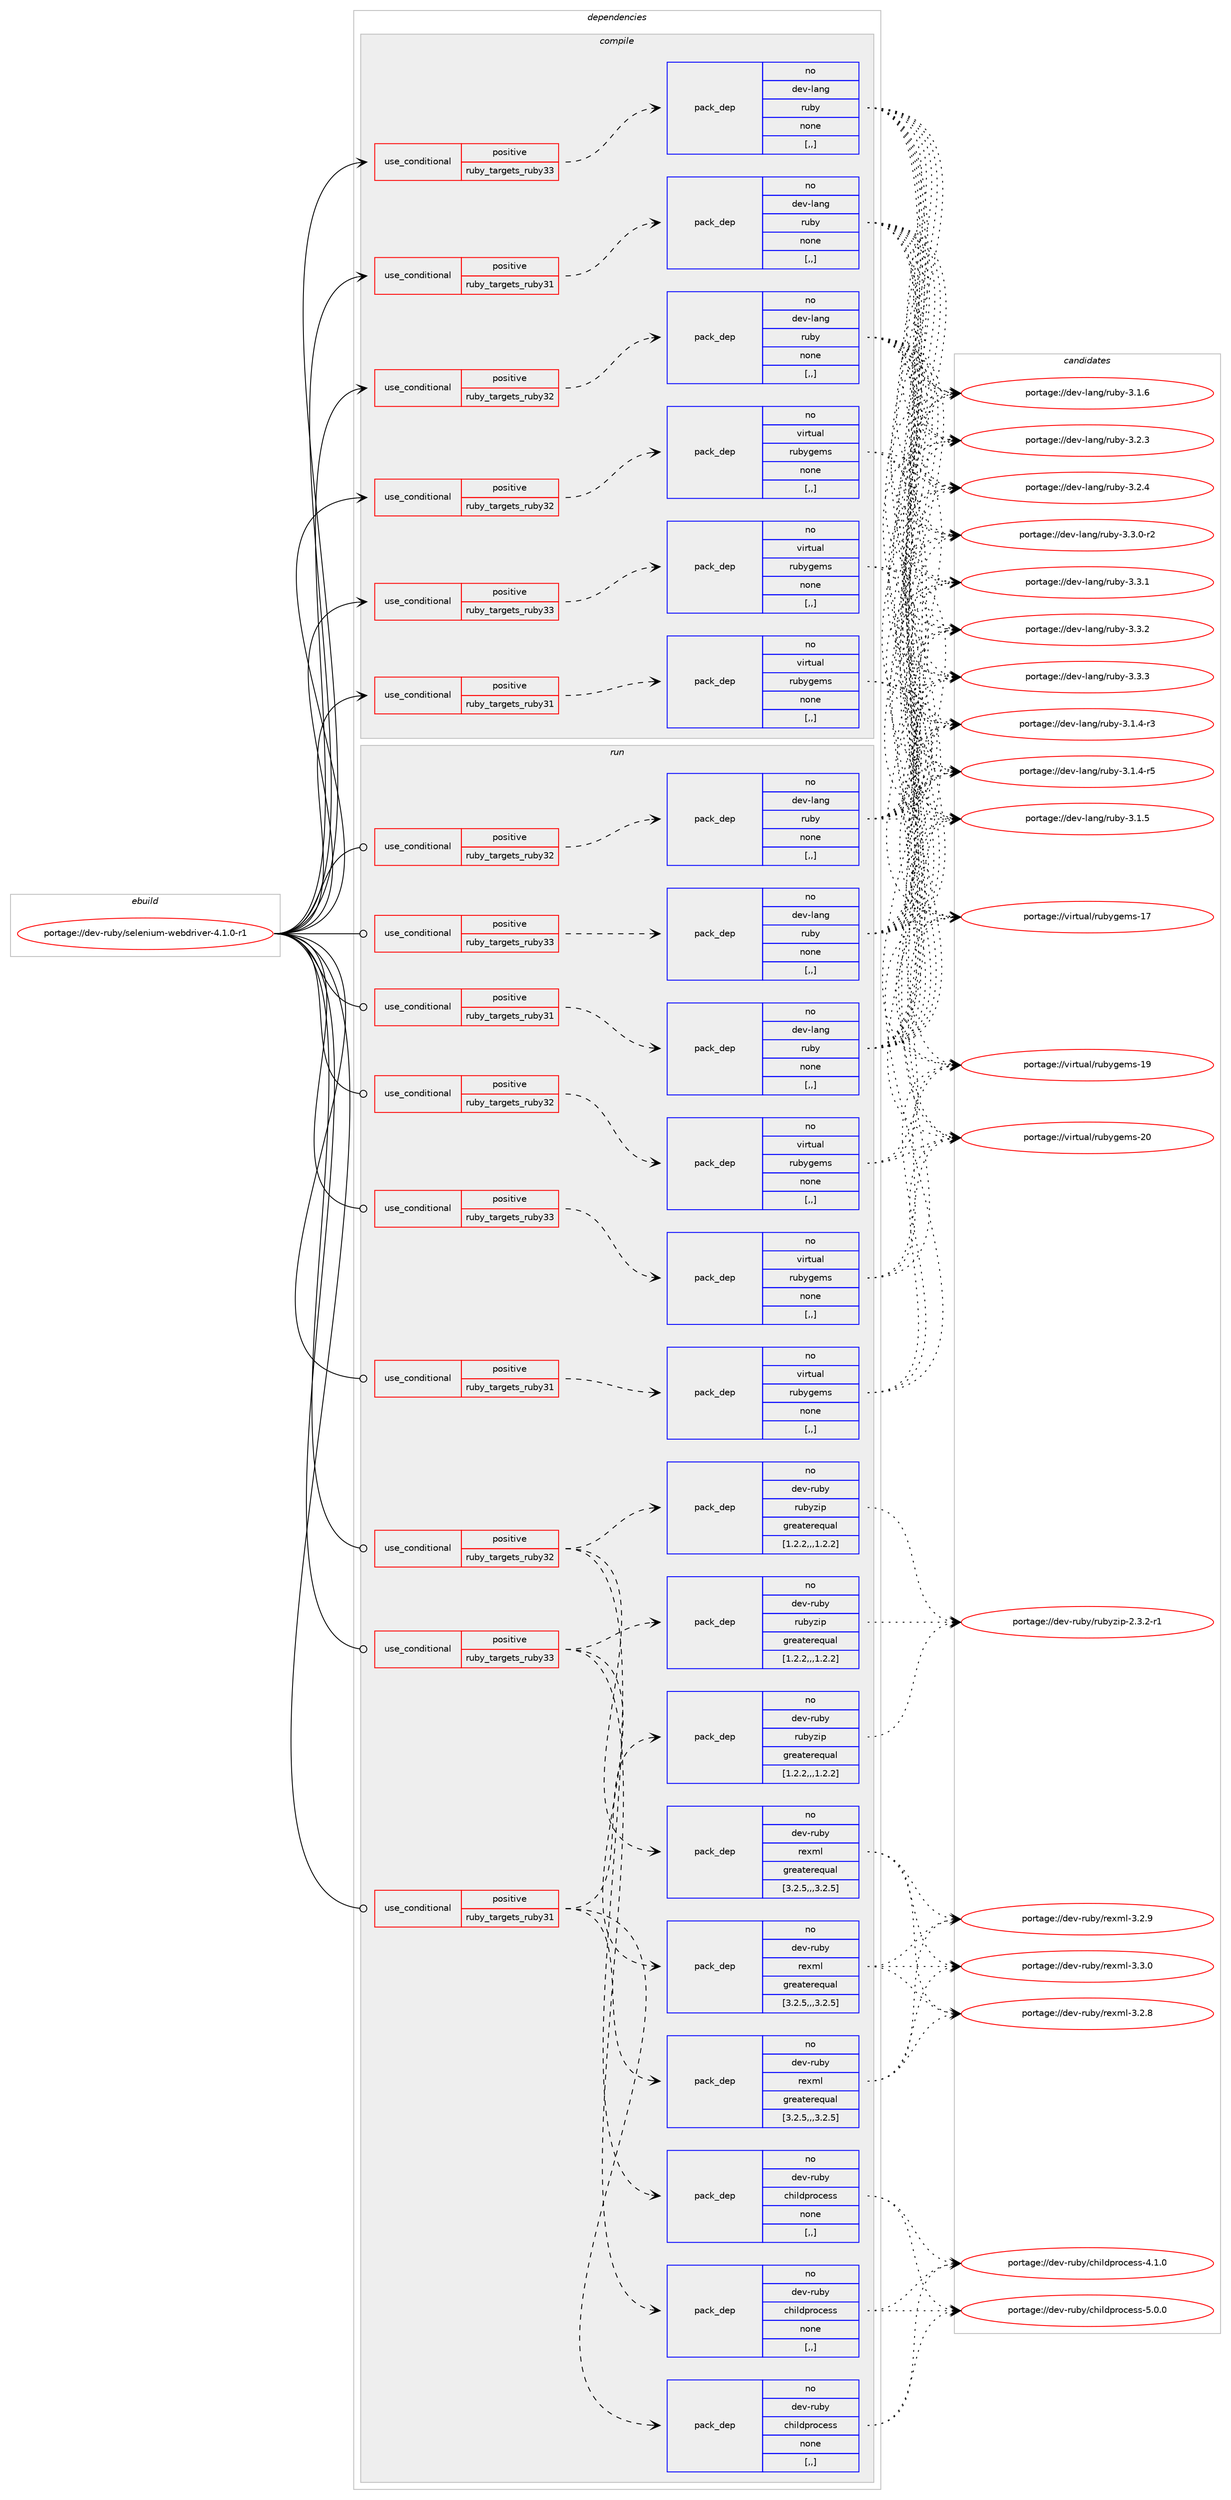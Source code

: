 digraph prolog {

# *************
# Graph options
# *************

newrank=true;
concentrate=true;
compound=true;
graph [rankdir=LR,fontname=Helvetica,fontsize=10,ranksep=1.5];#, ranksep=2.5, nodesep=0.2];
edge  [arrowhead=vee];
node  [fontname=Helvetica,fontsize=10];

# **********
# The ebuild
# **********

subgraph cluster_leftcol {
color=gray;
rank=same;
label=<<i>ebuild</i>>;
id [label="portage://dev-ruby/selenium-webdriver-4.1.0-r1", color=red, width=4, href="../dev-ruby/selenium-webdriver-4.1.0-r1.svg"];
}

# ****************
# The dependencies
# ****************

subgraph cluster_midcol {
color=gray;
label=<<i>dependencies</i>>;
subgraph cluster_compile {
fillcolor="#eeeeee";
style=filled;
label=<<i>compile</i>>;
subgraph cond54864 {
dependency198311 [label=<<TABLE BORDER="0" CELLBORDER="1" CELLSPACING="0" CELLPADDING="4"><TR><TD ROWSPAN="3" CELLPADDING="10">use_conditional</TD></TR><TR><TD>positive</TD></TR><TR><TD>ruby_targets_ruby31</TD></TR></TABLE>>, shape=none, color=red];
subgraph pack142078 {
dependency198312 [label=<<TABLE BORDER="0" CELLBORDER="1" CELLSPACING="0" CELLPADDING="4" WIDTH="220"><TR><TD ROWSPAN="6" CELLPADDING="30">pack_dep</TD></TR><TR><TD WIDTH="110">no</TD></TR><TR><TD>dev-lang</TD></TR><TR><TD>ruby</TD></TR><TR><TD>none</TD></TR><TR><TD>[,,]</TD></TR></TABLE>>, shape=none, color=blue];
}
dependency198311:e -> dependency198312:w [weight=20,style="dashed",arrowhead="vee"];
}
id:e -> dependency198311:w [weight=20,style="solid",arrowhead="vee"];
subgraph cond54865 {
dependency198313 [label=<<TABLE BORDER="0" CELLBORDER="1" CELLSPACING="0" CELLPADDING="4"><TR><TD ROWSPAN="3" CELLPADDING="10">use_conditional</TD></TR><TR><TD>positive</TD></TR><TR><TD>ruby_targets_ruby31</TD></TR></TABLE>>, shape=none, color=red];
subgraph pack142079 {
dependency198314 [label=<<TABLE BORDER="0" CELLBORDER="1" CELLSPACING="0" CELLPADDING="4" WIDTH="220"><TR><TD ROWSPAN="6" CELLPADDING="30">pack_dep</TD></TR><TR><TD WIDTH="110">no</TD></TR><TR><TD>virtual</TD></TR><TR><TD>rubygems</TD></TR><TR><TD>none</TD></TR><TR><TD>[,,]</TD></TR></TABLE>>, shape=none, color=blue];
}
dependency198313:e -> dependency198314:w [weight=20,style="dashed",arrowhead="vee"];
}
id:e -> dependency198313:w [weight=20,style="solid",arrowhead="vee"];
subgraph cond54866 {
dependency198315 [label=<<TABLE BORDER="0" CELLBORDER="1" CELLSPACING="0" CELLPADDING="4"><TR><TD ROWSPAN="3" CELLPADDING="10">use_conditional</TD></TR><TR><TD>positive</TD></TR><TR><TD>ruby_targets_ruby32</TD></TR></TABLE>>, shape=none, color=red];
subgraph pack142080 {
dependency198316 [label=<<TABLE BORDER="0" CELLBORDER="1" CELLSPACING="0" CELLPADDING="4" WIDTH="220"><TR><TD ROWSPAN="6" CELLPADDING="30">pack_dep</TD></TR><TR><TD WIDTH="110">no</TD></TR><TR><TD>dev-lang</TD></TR><TR><TD>ruby</TD></TR><TR><TD>none</TD></TR><TR><TD>[,,]</TD></TR></TABLE>>, shape=none, color=blue];
}
dependency198315:e -> dependency198316:w [weight=20,style="dashed",arrowhead="vee"];
}
id:e -> dependency198315:w [weight=20,style="solid",arrowhead="vee"];
subgraph cond54867 {
dependency198317 [label=<<TABLE BORDER="0" CELLBORDER="1" CELLSPACING="0" CELLPADDING="4"><TR><TD ROWSPAN="3" CELLPADDING="10">use_conditional</TD></TR><TR><TD>positive</TD></TR><TR><TD>ruby_targets_ruby32</TD></TR></TABLE>>, shape=none, color=red];
subgraph pack142081 {
dependency198318 [label=<<TABLE BORDER="0" CELLBORDER="1" CELLSPACING="0" CELLPADDING="4" WIDTH="220"><TR><TD ROWSPAN="6" CELLPADDING="30">pack_dep</TD></TR><TR><TD WIDTH="110">no</TD></TR><TR><TD>virtual</TD></TR><TR><TD>rubygems</TD></TR><TR><TD>none</TD></TR><TR><TD>[,,]</TD></TR></TABLE>>, shape=none, color=blue];
}
dependency198317:e -> dependency198318:w [weight=20,style="dashed",arrowhead="vee"];
}
id:e -> dependency198317:w [weight=20,style="solid",arrowhead="vee"];
subgraph cond54868 {
dependency198319 [label=<<TABLE BORDER="0" CELLBORDER="1" CELLSPACING="0" CELLPADDING="4"><TR><TD ROWSPAN="3" CELLPADDING="10">use_conditional</TD></TR><TR><TD>positive</TD></TR><TR><TD>ruby_targets_ruby33</TD></TR></TABLE>>, shape=none, color=red];
subgraph pack142082 {
dependency198320 [label=<<TABLE BORDER="0" CELLBORDER="1" CELLSPACING="0" CELLPADDING="4" WIDTH="220"><TR><TD ROWSPAN="6" CELLPADDING="30">pack_dep</TD></TR><TR><TD WIDTH="110">no</TD></TR><TR><TD>dev-lang</TD></TR><TR><TD>ruby</TD></TR><TR><TD>none</TD></TR><TR><TD>[,,]</TD></TR></TABLE>>, shape=none, color=blue];
}
dependency198319:e -> dependency198320:w [weight=20,style="dashed",arrowhead="vee"];
}
id:e -> dependency198319:w [weight=20,style="solid",arrowhead="vee"];
subgraph cond54869 {
dependency198321 [label=<<TABLE BORDER="0" CELLBORDER="1" CELLSPACING="0" CELLPADDING="4"><TR><TD ROWSPAN="3" CELLPADDING="10">use_conditional</TD></TR><TR><TD>positive</TD></TR><TR><TD>ruby_targets_ruby33</TD></TR></TABLE>>, shape=none, color=red];
subgraph pack142083 {
dependency198322 [label=<<TABLE BORDER="0" CELLBORDER="1" CELLSPACING="0" CELLPADDING="4" WIDTH="220"><TR><TD ROWSPAN="6" CELLPADDING="30">pack_dep</TD></TR><TR><TD WIDTH="110">no</TD></TR><TR><TD>virtual</TD></TR><TR><TD>rubygems</TD></TR><TR><TD>none</TD></TR><TR><TD>[,,]</TD></TR></TABLE>>, shape=none, color=blue];
}
dependency198321:e -> dependency198322:w [weight=20,style="dashed",arrowhead="vee"];
}
id:e -> dependency198321:w [weight=20,style="solid",arrowhead="vee"];
}
subgraph cluster_compileandrun {
fillcolor="#eeeeee";
style=filled;
label=<<i>compile and run</i>>;
}
subgraph cluster_run {
fillcolor="#eeeeee";
style=filled;
label=<<i>run</i>>;
subgraph cond54870 {
dependency198323 [label=<<TABLE BORDER="0" CELLBORDER="1" CELLSPACING="0" CELLPADDING="4"><TR><TD ROWSPAN="3" CELLPADDING="10">use_conditional</TD></TR><TR><TD>positive</TD></TR><TR><TD>ruby_targets_ruby31</TD></TR></TABLE>>, shape=none, color=red];
subgraph pack142084 {
dependency198324 [label=<<TABLE BORDER="0" CELLBORDER="1" CELLSPACING="0" CELLPADDING="4" WIDTH="220"><TR><TD ROWSPAN="6" CELLPADDING="30">pack_dep</TD></TR><TR><TD WIDTH="110">no</TD></TR><TR><TD>dev-lang</TD></TR><TR><TD>ruby</TD></TR><TR><TD>none</TD></TR><TR><TD>[,,]</TD></TR></TABLE>>, shape=none, color=blue];
}
dependency198323:e -> dependency198324:w [weight=20,style="dashed",arrowhead="vee"];
}
id:e -> dependency198323:w [weight=20,style="solid",arrowhead="odot"];
subgraph cond54871 {
dependency198325 [label=<<TABLE BORDER="0" CELLBORDER="1" CELLSPACING="0" CELLPADDING="4"><TR><TD ROWSPAN="3" CELLPADDING="10">use_conditional</TD></TR><TR><TD>positive</TD></TR><TR><TD>ruby_targets_ruby31</TD></TR></TABLE>>, shape=none, color=red];
subgraph pack142085 {
dependency198326 [label=<<TABLE BORDER="0" CELLBORDER="1" CELLSPACING="0" CELLPADDING="4" WIDTH="220"><TR><TD ROWSPAN="6" CELLPADDING="30">pack_dep</TD></TR><TR><TD WIDTH="110">no</TD></TR><TR><TD>dev-ruby</TD></TR><TR><TD>childprocess</TD></TR><TR><TD>none</TD></TR><TR><TD>[,,]</TD></TR></TABLE>>, shape=none, color=blue];
}
dependency198325:e -> dependency198326:w [weight=20,style="dashed",arrowhead="vee"];
subgraph pack142086 {
dependency198327 [label=<<TABLE BORDER="0" CELLBORDER="1" CELLSPACING="0" CELLPADDING="4" WIDTH="220"><TR><TD ROWSPAN="6" CELLPADDING="30">pack_dep</TD></TR><TR><TD WIDTH="110">no</TD></TR><TR><TD>dev-ruby</TD></TR><TR><TD>rexml</TD></TR><TR><TD>greaterequal</TD></TR><TR><TD>[3.2.5,,,3.2.5]</TD></TR></TABLE>>, shape=none, color=blue];
}
dependency198325:e -> dependency198327:w [weight=20,style="dashed",arrowhead="vee"];
subgraph pack142087 {
dependency198328 [label=<<TABLE BORDER="0" CELLBORDER="1" CELLSPACING="0" CELLPADDING="4" WIDTH="220"><TR><TD ROWSPAN="6" CELLPADDING="30">pack_dep</TD></TR><TR><TD WIDTH="110">no</TD></TR><TR><TD>dev-ruby</TD></TR><TR><TD>rubyzip</TD></TR><TR><TD>greaterequal</TD></TR><TR><TD>[1.2.2,,,1.2.2]</TD></TR></TABLE>>, shape=none, color=blue];
}
dependency198325:e -> dependency198328:w [weight=20,style="dashed",arrowhead="vee"];
}
id:e -> dependency198325:w [weight=20,style="solid",arrowhead="odot"];
subgraph cond54872 {
dependency198329 [label=<<TABLE BORDER="0" CELLBORDER="1" CELLSPACING="0" CELLPADDING="4"><TR><TD ROWSPAN="3" CELLPADDING="10">use_conditional</TD></TR><TR><TD>positive</TD></TR><TR><TD>ruby_targets_ruby31</TD></TR></TABLE>>, shape=none, color=red];
subgraph pack142088 {
dependency198330 [label=<<TABLE BORDER="0" CELLBORDER="1" CELLSPACING="0" CELLPADDING="4" WIDTH="220"><TR><TD ROWSPAN="6" CELLPADDING="30">pack_dep</TD></TR><TR><TD WIDTH="110">no</TD></TR><TR><TD>virtual</TD></TR><TR><TD>rubygems</TD></TR><TR><TD>none</TD></TR><TR><TD>[,,]</TD></TR></TABLE>>, shape=none, color=blue];
}
dependency198329:e -> dependency198330:w [weight=20,style="dashed",arrowhead="vee"];
}
id:e -> dependency198329:w [weight=20,style="solid",arrowhead="odot"];
subgraph cond54873 {
dependency198331 [label=<<TABLE BORDER="0" CELLBORDER="1" CELLSPACING="0" CELLPADDING="4"><TR><TD ROWSPAN="3" CELLPADDING="10">use_conditional</TD></TR><TR><TD>positive</TD></TR><TR><TD>ruby_targets_ruby32</TD></TR></TABLE>>, shape=none, color=red];
subgraph pack142089 {
dependency198332 [label=<<TABLE BORDER="0" CELLBORDER="1" CELLSPACING="0" CELLPADDING="4" WIDTH="220"><TR><TD ROWSPAN="6" CELLPADDING="30">pack_dep</TD></TR><TR><TD WIDTH="110">no</TD></TR><TR><TD>dev-lang</TD></TR><TR><TD>ruby</TD></TR><TR><TD>none</TD></TR><TR><TD>[,,]</TD></TR></TABLE>>, shape=none, color=blue];
}
dependency198331:e -> dependency198332:w [weight=20,style="dashed",arrowhead="vee"];
}
id:e -> dependency198331:w [weight=20,style="solid",arrowhead="odot"];
subgraph cond54874 {
dependency198333 [label=<<TABLE BORDER="0" CELLBORDER="1" CELLSPACING="0" CELLPADDING="4"><TR><TD ROWSPAN="3" CELLPADDING="10">use_conditional</TD></TR><TR><TD>positive</TD></TR><TR><TD>ruby_targets_ruby32</TD></TR></TABLE>>, shape=none, color=red];
subgraph pack142090 {
dependency198334 [label=<<TABLE BORDER="0" CELLBORDER="1" CELLSPACING="0" CELLPADDING="4" WIDTH="220"><TR><TD ROWSPAN="6" CELLPADDING="30">pack_dep</TD></TR><TR><TD WIDTH="110">no</TD></TR><TR><TD>dev-ruby</TD></TR><TR><TD>childprocess</TD></TR><TR><TD>none</TD></TR><TR><TD>[,,]</TD></TR></TABLE>>, shape=none, color=blue];
}
dependency198333:e -> dependency198334:w [weight=20,style="dashed",arrowhead="vee"];
subgraph pack142091 {
dependency198335 [label=<<TABLE BORDER="0" CELLBORDER="1" CELLSPACING="0" CELLPADDING="4" WIDTH="220"><TR><TD ROWSPAN="6" CELLPADDING="30">pack_dep</TD></TR><TR><TD WIDTH="110">no</TD></TR><TR><TD>dev-ruby</TD></TR><TR><TD>rexml</TD></TR><TR><TD>greaterequal</TD></TR><TR><TD>[3.2.5,,,3.2.5]</TD></TR></TABLE>>, shape=none, color=blue];
}
dependency198333:e -> dependency198335:w [weight=20,style="dashed",arrowhead="vee"];
subgraph pack142092 {
dependency198336 [label=<<TABLE BORDER="0" CELLBORDER="1" CELLSPACING="0" CELLPADDING="4" WIDTH="220"><TR><TD ROWSPAN="6" CELLPADDING="30">pack_dep</TD></TR><TR><TD WIDTH="110">no</TD></TR><TR><TD>dev-ruby</TD></TR><TR><TD>rubyzip</TD></TR><TR><TD>greaterequal</TD></TR><TR><TD>[1.2.2,,,1.2.2]</TD></TR></TABLE>>, shape=none, color=blue];
}
dependency198333:e -> dependency198336:w [weight=20,style="dashed",arrowhead="vee"];
}
id:e -> dependency198333:w [weight=20,style="solid",arrowhead="odot"];
subgraph cond54875 {
dependency198337 [label=<<TABLE BORDER="0" CELLBORDER="1" CELLSPACING="0" CELLPADDING="4"><TR><TD ROWSPAN="3" CELLPADDING="10">use_conditional</TD></TR><TR><TD>positive</TD></TR><TR><TD>ruby_targets_ruby32</TD></TR></TABLE>>, shape=none, color=red];
subgraph pack142093 {
dependency198338 [label=<<TABLE BORDER="0" CELLBORDER="1" CELLSPACING="0" CELLPADDING="4" WIDTH="220"><TR><TD ROWSPAN="6" CELLPADDING="30">pack_dep</TD></TR><TR><TD WIDTH="110">no</TD></TR><TR><TD>virtual</TD></TR><TR><TD>rubygems</TD></TR><TR><TD>none</TD></TR><TR><TD>[,,]</TD></TR></TABLE>>, shape=none, color=blue];
}
dependency198337:e -> dependency198338:w [weight=20,style="dashed",arrowhead="vee"];
}
id:e -> dependency198337:w [weight=20,style="solid",arrowhead="odot"];
subgraph cond54876 {
dependency198339 [label=<<TABLE BORDER="0" CELLBORDER="1" CELLSPACING="0" CELLPADDING="4"><TR><TD ROWSPAN="3" CELLPADDING="10">use_conditional</TD></TR><TR><TD>positive</TD></TR><TR><TD>ruby_targets_ruby33</TD></TR></TABLE>>, shape=none, color=red];
subgraph pack142094 {
dependency198340 [label=<<TABLE BORDER="0" CELLBORDER="1" CELLSPACING="0" CELLPADDING="4" WIDTH="220"><TR><TD ROWSPAN="6" CELLPADDING="30">pack_dep</TD></TR><TR><TD WIDTH="110">no</TD></TR><TR><TD>dev-lang</TD></TR><TR><TD>ruby</TD></TR><TR><TD>none</TD></TR><TR><TD>[,,]</TD></TR></TABLE>>, shape=none, color=blue];
}
dependency198339:e -> dependency198340:w [weight=20,style="dashed",arrowhead="vee"];
}
id:e -> dependency198339:w [weight=20,style="solid",arrowhead="odot"];
subgraph cond54877 {
dependency198341 [label=<<TABLE BORDER="0" CELLBORDER="1" CELLSPACING="0" CELLPADDING="4"><TR><TD ROWSPAN="3" CELLPADDING="10">use_conditional</TD></TR><TR><TD>positive</TD></TR><TR><TD>ruby_targets_ruby33</TD></TR></TABLE>>, shape=none, color=red];
subgraph pack142095 {
dependency198342 [label=<<TABLE BORDER="0" CELLBORDER="1" CELLSPACING="0" CELLPADDING="4" WIDTH="220"><TR><TD ROWSPAN="6" CELLPADDING="30">pack_dep</TD></TR><TR><TD WIDTH="110">no</TD></TR><TR><TD>dev-ruby</TD></TR><TR><TD>childprocess</TD></TR><TR><TD>none</TD></TR><TR><TD>[,,]</TD></TR></TABLE>>, shape=none, color=blue];
}
dependency198341:e -> dependency198342:w [weight=20,style="dashed",arrowhead="vee"];
subgraph pack142096 {
dependency198343 [label=<<TABLE BORDER="0" CELLBORDER="1" CELLSPACING="0" CELLPADDING="4" WIDTH="220"><TR><TD ROWSPAN="6" CELLPADDING="30">pack_dep</TD></TR><TR><TD WIDTH="110">no</TD></TR><TR><TD>dev-ruby</TD></TR><TR><TD>rexml</TD></TR><TR><TD>greaterequal</TD></TR><TR><TD>[3.2.5,,,3.2.5]</TD></TR></TABLE>>, shape=none, color=blue];
}
dependency198341:e -> dependency198343:w [weight=20,style="dashed",arrowhead="vee"];
subgraph pack142097 {
dependency198344 [label=<<TABLE BORDER="0" CELLBORDER="1" CELLSPACING="0" CELLPADDING="4" WIDTH="220"><TR><TD ROWSPAN="6" CELLPADDING="30">pack_dep</TD></TR><TR><TD WIDTH="110">no</TD></TR><TR><TD>dev-ruby</TD></TR><TR><TD>rubyzip</TD></TR><TR><TD>greaterequal</TD></TR><TR><TD>[1.2.2,,,1.2.2]</TD></TR></TABLE>>, shape=none, color=blue];
}
dependency198341:e -> dependency198344:w [weight=20,style="dashed",arrowhead="vee"];
}
id:e -> dependency198341:w [weight=20,style="solid",arrowhead="odot"];
subgraph cond54878 {
dependency198345 [label=<<TABLE BORDER="0" CELLBORDER="1" CELLSPACING="0" CELLPADDING="4"><TR><TD ROWSPAN="3" CELLPADDING="10">use_conditional</TD></TR><TR><TD>positive</TD></TR><TR><TD>ruby_targets_ruby33</TD></TR></TABLE>>, shape=none, color=red];
subgraph pack142098 {
dependency198346 [label=<<TABLE BORDER="0" CELLBORDER="1" CELLSPACING="0" CELLPADDING="4" WIDTH="220"><TR><TD ROWSPAN="6" CELLPADDING="30">pack_dep</TD></TR><TR><TD WIDTH="110">no</TD></TR><TR><TD>virtual</TD></TR><TR><TD>rubygems</TD></TR><TR><TD>none</TD></TR><TR><TD>[,,]</TD></TR></TABLE>>, shape=none, color=blue];
}
dependency198345:e -> dependency198346:w [weight=20,style="dashed",arrowhead="vee"];
}
id:e -> dependency198345:w [weight=20,style="solid",arrowhead="odot"];
}
}

# **************
# The candidates
# **************

subgraph cluster_choices {
rank=same;
color=gray;
label=<<i>candidates</i>>;

subgraph choice142078 {
color=black;
nodesep=1;
choice100101118451089711010347114117981214551464946524511451 [label="portage://dev-lang/ruby-3.1.4-r3", color=red, width=4,href="../dev-lang/ruby-3.1.4-r3.svg"];
choice100101118451089711010347114117981214551464946524511453 [label="portage://dev-lang/ruby-3.1.4-r5", color=red, width=4,href="../dev-lang/ruby-3.1.4-r5.svg"];
choice10010111845108971101034711411798121455146494653 [label="portage://dev-lang/ruby-3.1.5", color=red, width=4,href="../dev-lang/ruby-3.1.5.svg"];
choice10010111845108971101034711411798121455146494654 [label="portage://dev-lang/ruby-3.1.6", color=red, width=4,href="../dev-lang/ruby-3.1.6.svg"];
choice10010111845108971101034711411798121455146504651 [label="portage://dev-lang/ruby-3.2.3", color=red, width=4,href="../dev-lang/ruby-3.2.3.svg"];
choice10010111845108971101034711411798121455146504652 [label="portage://dev-lang/ruby-3.2.4", color=red, width=4,href="../dev-lang/ruby-3.2.4.svg"];
choice100101118451089711010347114117981214551465146484511450 [label="portage://dev-lang/ruby-3.3.0-r2", color=red, width=4,href="../dev-lang/ruby-3.3.0-r2.svg"];
choice10010111845108971101034711411798121455146514649 [label="portage://dev-lang/ruby-3.3.1", color=red, width=4,href="../dev-lang/ruby-3.3.1.svg"];
choice10010111845108971101034711411798121455146514650 [label="portage://dev-lang/ruby-3.3.2", color=red, width=4,href="../dev-lang/ruby-3.3.2.svg"];
choice10010111845108971101034711411798121455146514651 [label="portage://dev-lang/ruby-3.3.3", color=red, width=4,href="../dev-lang/ruby-3.3.3.svg"];
dependency198312:e -> choice100101118451089711010347114117981214551464946524511451:w [style=dotted,weight="100"];
dependency198312:e -> choice100101118451089711010347114117981214551464946524511453:w [style=dotted,weight="100"];
dependency198312:e -> choice10010111845108971101034711411798121455146494653:w [style=dotted,weight="100"];
dependency198312:e -> choice10010111845108971101034711411798121455146494654:w [style=dotted,weight="100"];
dependency198312:e -> choice10010111845108971101034711411798121455146504651:w [style=dotted,weight="100"];
dependency198312:e -> choice10010111845108971101034711411798121455146504652:w [style=dotted,weight="100"];
dependency198312:e -> choice100101118451089711010347114117981214551465146484511450:w [style=dotted,weight="100"];
dependency198312:e -> choice10010111845108971101034711411798121455146514649:w [style=dotted,weight="100"];
dependency198312:e -> choice10010111845108971101034711411798121455146514650:w [style=dotted,weight="100"];
dependency198312:e -> choice10010111845108971101034711411798121455146514651:w [style=dotted,weight="100"];
}
subgraph choice142079 {
color=black;
nodesep=1;
choice118105114116117971084711411798121103101109115454955 [label="portage://virtual/rubygems-17", color=red, width=4,href="../virtual/rubygems-17.svg"];
choice118105114116117971084711411798121103101109115454957 [label="portage://virtual/rubygems-19", color=red, width=4,href="../virtual/rubygems-19.svg"];
choice118105114116117971084711411798121103101109115455048 [label="portage://virtual/rubygems-20", color=red, width=4,href="../virtual/rubygems-20.svg"];
dependency198314:e -> choice118105114116117971084711411798121103101109115454955:w [style=dotted,weight="100"];
dependency198314:e -> choice118105114116117971084711411798121103101109115454957:w [style=dotted,weight="100"];
dependency198314:e -> choice118105114116117971084711411798121103101109115455048:w [style=dotted,weight="100"];
}
subgraph choice142080 {
color=black;
nodesep=1;
choice100101118451089711010347114117981214551464946524511451 [label="portage://dev-lang/ruby-3.1.4-r3", color=red, width=4,href="../dev-lang/ruby-3.1.4-r3.svg"];
choice100101118451089711010347114117981214551464946524511453 [label="portage://dev-lang/ruby-3.1.4-r5", color=red, width=4,href="../dev-lang/ruby-3.1.4-r5.svg"];
choice10010111845108971101034711411798121455146494653 [label="portage://dev-lang/ruby-3.1.5", color=red, width=4,href="../dev-lang/ruby-3.1.5.svg"];
choice10010111845108971101034711411798121455146494654 [label="portage://dev-lang/ruby-3.1.6", color=red, width=4,href="../dev-lang/ruby-3.1.6.svg"];
choice10010111845108971101034711411798121455146504651 [label="portage://dev-lang/ruby-3.2.3", color=red, width=4,href="../dev-lang/ruby-3.2.3.svg"];
choice10010111845108971101034711411798121455146504652 [label="portage://dev-lang/ruby-3.2.4", color=red, width=4,href="../dev-lang/ruby-3.2.4.svg"];
choice100101118451089711010347114117981214551465146484511450 [label="portage://dev-lang/ruby-3.3.0-r2", color=red, width=4,href="../dev-lang/ruby-3.3.0-r2.svg"];
choice10010111845108971101034711411798121455146514649 [label="portage://dev-lang/ruby-3.3.1", color=red, width=4,href="../dev-lang/ruby-3.3.1.svg"];
choice10010111845108971101034711411798121455146514650 [label="portage://dev-lang/ruby-3.3.2", color=red, width=4,href="../dev-lang/ruby-3.3.2.svg"];
choice10010111845108971101034711411798121455146514651 [label="portage://dev-lang/ruby-3.3.3", color=red, width=4,href="../dev-lang/ruby-3.3.3.svg"];
dependency198316:e -> choice100101118451089711010347114117981214551464946524511451:w [style=dotted,weight="100"];
dependency198316:e -> choice100101118451089711010347114117981214551464946524511453:w [style=dotted,weight="100"];
dependency198316:e -> choice10010111845108971101034711411798121455146494653:w [style=dotted,weight="100"];
dependency198316:e -> choice10010111845108971101034711411798121455146494654:w [style=dotted,weight="100"];
dependency198316:e -> choice10010111845108971101034711411798121455146504651:w [style=dotted,weight="100"];
dependency198316:e -> choice10010111845108971101034711411798121455146504652:w [style=dotted,weight="100"];
dependency198316:e -> choice100101118451089711010347114117981214551465146484511450:w [style=dotted,weight="100"];
dependency198316:e -> choice10010111845108971101034711411798121455146514649:w [style=dotted,weight="100"];
dependency198316:e -> choice10010111845108971101034711411798121455146514650:w [style=dotted,weight="100"];
dependency198316:e -> choice10010111845108971101034711411798121455146514651:w [style=dotted,weight="100"];
}
subgraph choice142081 {
color=black;
nodesep=1;
choice118105114116117971084711411798121103101109115454955 [label="portage://virtual/rubygems-17", color=red, width=4,href="../virtual/rubygems-17.svg"];
choice118105114116117971084711411798121103101109115454957 [label="portage://virtual/rubygems-19", color=red, width=4,href="../virtual/rubygems-19.svg"];
choice118105114116117971084711411798121103101109115455048 [label="portage://virtual/rubygems-20", color=red, width=4,href="../virtual/rubygems-20.svg"];
dependency198318:e -> choice118105114116117971084711411798121103101109115454955:w [style=dotted,weight="100"];
dependency198318:e -> choice118105114116117971084711411798121103101109115454957:w [style=dotted,weight="100"];
dependency198318:e -> choice118105114116117971084711411798121103101109115455048:w [style=dotted,weight="100"];
}
subgraph choice142082 {
color=black;
nodesep=1;
choice100101118451089711010347114117981214551464946524511451 [label="portage://dev-lang/ruby-3.1.4-r3", color=red, width=4,href="../dev-lang/ruby-3.1.4-r3.svg"];
choice100101118451089711010347114117981214551464946524511453 [label="portage://dev-lang/ruby-3.1.4-r5", color=red, width=4,href="../dev-lang/ruby-3.1.4-r5.svg"];
choice10010111845108971101034711411798121455146494653 [label="portage://dev-lang/ruby-3.1.5", color=red, width=4,href="../dev-lang/ruby-3.1.5.svg"];
choice10010111845108971101034711411798121455146494654 [label="portage://dev-lang/ruby-3.1.6", color=red, width=4,href="../dev-lang/ruby-3.1.6.svg"];
choice10010111845108971101034711411798121455146504651 [label="portage://dev-lang/ruby-3.2.3", color=red, width=4,href="../dev-lang/ruby-3.2.3.svg"];
choice10010111845108971101034711411798121455146504652 [label="portage://dev-lang/ruby-3.2.4", color=red, width=4,href="../dev-lang/ruby-3.2.4.svg"];
choice100101118451089711010347114117981214551465146484511450 [label="portage://dev-lang/ruby-3.3.0-r2", color=red, width=4,href="../dev-lang/ruby-3.3.0-r2.svg"];
choice10010111845108971101034711411798121455146514649 [label="portage://dev-lang/ruby-3.3.1", color=red, width=4,href="../dev-lang/ruby-3.3.1.svg"];
choice10010111845108971101034711411798121455146514650 [label="portage://dev-lang/ruby-3.3.2", color=red, width=4,href="../dev-lang/ruby-3.3.2.svg"];
choice10010111845108971101034711411798121455146514651 [label="portage://dev-lang/ruby-3.3.3", color=red, width=4,href="../dev-lang/ruby-3.3.3.svg"];
dependency198320:e -> choice100101118451089711010347114117981214551464946524511451:w [style=dotted,weight="100"];
dependency198320:e -> choice100101118451089711010347114117981214551464946524511453:w [style=dotted,weight="100"];
dependency198320:e -> choice10010111845108971101034711411798121455146494653:w [style=dotted,weight="100"];
dependency198320:e -> choice10010111845108971101034711411798121455146494654:w [style=dotted,weight="100"];
dependency198320:e -> choice10010111845108971101034711411798121455146504651:w [style=dotted,weight="100"];
dependency198320:e -> choice10010111845108971101034711411798121455146504652:w [style=dotted,weight="100"];
dependency198320:e -> choice100101118451089711010347114117981214551465146484511450:w [style=dotted,weight="100"];
dependency198320:e -> choice10010111845108971101034711411798121455146514649:w [style=dotted,weight="100"];
dependency198320:e -> choice10010111845108971101034711411798121455146514650:w [style=dotted,weight="100"];
dependency198320:e -> choice10010111845108971101034711411798121455146514651:w [style=dotted,weight="100"];
}
subgraph choice142083 {
color=black;
nodesep=1;
choice118105114116117971084711411798121103101109115454955 [label="portage://virtual/rubygems-17", color=red, width=4,href="../virtual/rubygems-17.svg"];
choice118105114116117971084711411798121103101109115454957 [label="portage://virtual/rubygems-19", color=red, width=4,href="../virtual/rubygems-19.svg"];
choice118105114116117971084711411798121103101109115455048 [label="portage://virtual/rubygems-20", color=red, width=4,href="../virtual/rubygems-20.svg"];
dependency198322:e -> choice118105114116117971084711411798121103101109115454955:w [style=dotted,weight="100"];
dependency198322:e -> choice118105114116117971084711411798121103101109115454957:w [style=dotted,weight="100"];
dependency198322:e -> choice118105114116117971084711411798121103101109115455048:w [style=dotted,weight="100"];
}
subgraph choice142084 {
color=black;
nodesep=1;
choice100101118451089711010347114117981214551464946524511451 [label="portage://dev-lang/ruby-3.1.4-r3", color=red, width=4,href="../dev-lang/ruby-3.1.4-r3.svg"];
choice100101118451089711010347114117981214551464946524511453 [label="portage://dev-lang/ruby-3.1.4-r5", color=red, width=4,href="../dev-lang/ruby-3.1.4-r5.svg"];
choice10010111845108971101034711411798121455146494653 [label="portage://dev-lang/ruby-3.1.5", color=red, width=4,href="../dev-lang/ruby-3.1.5.svg"];
choice10010111845108971101034711411798121455146494654 [label="portage://dev-lang/ruby-3.1.6", color=red, width=4,href="../dev-lang/ruby-3.1.6.svg"];
choice10010111845108971101034711411798121455146504651 [label="portage://dev-lang/ruby-3.2.3", color=red, width=4,href="../dev-lang/ruby-3.2.3.svg"];
choice10010111845108971101034711411798121455146504652 [label="portage://dev-lang/ruby-3.2.4", color=red, width=4,href="../dev-lang/ruby-3.2.4.svg"];
choice100101118451089711010347114117981214551465146484511450 [label="portage://dev-lang/ruby-3.3.0-r2", color=red, width=4,href="../dev-lang/ruby-3.3.0-r2.svg"];
choice10010111845108971101034711411798121455146514649 [label="portage://dev-lang/ruby-3.3.1", color=red, width=4,href="../dev-lang/ruby-3.3.1.svg"];
choice10010111845108971101034711411798121455146514650 [label="portage://dev-lang/ruby-3.3.2", color=red, width=4,href="../dev-lang/ruby-3.3.2.svg"];
choice10010111845108971101034711411798121455146514651 [label="portage://dev-lang/ruby-3.3.3", color=red, width=4,href="../dev-lang/ruby-3.3.3.svg"];
dependency198324:e -> choice100101118451089711010347114117981214551464946524511451:w [style=dotted,weight="100"];
dependency198324:e -> choice100101118451089711010347114117981214551464946524511453:w [style=dotted,weight="100"];
dependency198324:e -> choice10010111845108971101034711411798121455146494653:w [style=dotted,weight="100"];
dependency198324:e -> choice10010111845108971101034711411798121455146494654:w [style=dotted,weight="100"];
dependency198324:e -> choice10010111845108971101034711411798121455146504651:w [style=dotted,weight="100"];
dependency198324:e -> choice10010111845108971101034711411798121455146504652:w [style=dotted,weight="100"];
dependency198324:e -> choice100101118451089711010347114117981214551465146484511450:w [style=dotted,weight="100"];
dependency198324:e -> choice10010111845108971101034711411798121455146514649:w [style=dotted,weight="100"];
dependency198324:e -> choice10010111845108971101034711411798121455146514650:w [style=dotted,weight="100"];
dependency198324:e -> choice10010111845108971101034711411798121455146514651:w [style=dotted,weight="100"];
}
subgraph choice142085 {
color=black;
nodesep=1;
choice1001011184511411798121479910410510810011211411199101115115455246494648 [label="portage://dev-ruby/childprocess-4.1.0", color=red, width=4,href="../dev-ruby/childprocess-4.1.0.svg"];
choice1001011184511411798121479910410510810011211411199101115115455346484648 [label="portage://dev-ruby/childprocess-5.0.0", color=red, width=4,href="../dev-ruby/childprocess-5.0.0.svg"];
dependency198326:e -> choice1001011184511411798121479910410510810011211411199101115115455246494648:w [style=dotted,weight="100"];
dependency198326:e -> choice1001011184511411798121479910410510810011211411199101115115455346484648:w [style=dotted,weight="100"];
}
subgraph choice142086 {
color=black;
nodesep=1;
choice100101118451141179812147114101120109108455146504656 [label="portage://dev-ruby/rexml-3.2.8", color=red, width=4,href="../dev-ruby/rexml-3.2.8.svg"];
choice100101118451141179812147114101120109108455146504657 [label="portage://dev-ruby/rexml-3.2.9", color=red, width=4,href="../dev-ruby/rexml-3.2.9.svg"];
choice100101118451141179812147114101120109108455146514648 [label="portage://dev-ruby/rexml-3.3.0", color=red, width=4,href="../dev-ruby/rexml-3.3.0.svg"];
dependency198327:e -> choice100101118451141179812147114101120109108455146504656:w [style=dotted,weight="100"];
dependency198327:e -> choice100101118451141179812147114101120109108455146504657:w [style=dotted,weight="100"];
dependency198327:e -> choice100101118451141179812147114101120109108455146514648:w [style=dotted,weight="100"];
}
subgraph choice142087 {
color=black;
nodesep=1;
choice100101118451141179812147114117981211221051124550465146504511449 [label="portage://dev-ruby/rubyzip-2.3.2-r1", color=red, width=4,href="../dev-ruby/rubyzip-2.3.2-r1.svg"];
dependency198328:e -> choice100101118451141179812147114117981211221051124550465146504511449:w [style=dotted,weight="100"];
}
subgraph choice142088 {
color=black;
nodesep=1;
choice118105114116117971084711411798121103101109115454955 [label="portage://virtual/rubygems-17", color=red, width=4,href="../virtual/rubygems-17.svg"];
choice118105114116117971084711411798121103101109115454957 [label="portage://virtual/rubygems-19", color=red, width=4,href="../virtual/rubygems-19.svg"];
choice118105114116117971084711411798121103101109115455048 [label="portage://virtual/rubygems-20", color=red, width=4,href="../virtual/rubygems-20.svg"];
dependency198330:e -> choice118105114116117971084711411798121103101109115454955:w [style=dotted,weight="100"];
dependency198330:e -> choice118105114116117971084711411798121103101109115454957:w [style=dotted,weight="100"];
dependency198330:e -> choice118105114116117971084711411798121103101109115455048:w [style=dotted,weight="100"];
}
subgraph choice142089 {
color=black;
nodesep=1;
choice100101118451089711010347114117981214551464946524511451 [label="portage://dev-lang/ruby-3.1.4-r3", color=red, width=4,href="../dev-lang/ruby-3.1.4-r3.svg"];
choice100101118451089711010347114117981214551464946524511453 [label="portage://dev-lang/ruby-3.1.4-r5", color=red, width=4,href="../dev-lang/ruby-3.1.4-r5.svg"];
choice10010111845108971101034711411798121455146494653 [label="portage://dev-lang/ruby-3.1.5", color=red, width=4,href="../dev-lang/ruby-3.1.5.svg"];
choice10010111845108971101034711411798121455146494654 [label="portage://dev-lang/ruby-3.1.6", color=red, width=4,href="../dev-lang/ruby-3.1.6.svg"];
choice10010111845108971101034711411798121455146504651 [label="portage://dev-lang/ruby-3.2.3", color=red, width=4,href="../dev-lang/ruby-3.2.3.svg"];
choice10010111845108971101034711411798121455146504652 [label="portage://dev-lang/ruby-3.2.4", color=red, width=4,href="../dev-lang/ruby-3.2.4.svg"];
choice100101118451089711010347114117981214551465146484511450 [label="portage://dev-lang/ruby-3.3.0-r2", color=red, width=4,href="../dev-lang/ruby-3.3.0-r2.svg"];
choice10010111845108971101034711411798121455146514649 [label="portage://dev-lang/ruby-3.3.1", color=red, width=4,href="../dev-lang/ruby-3.3.1.svg"];
choice10010111845108971101034711411798121455146514650 [label="portage://dev-lang/ruby-3.3.2", color=red, width=4,href="../dev-lang/ruby-3.3.2.svg"];
choice10010111845108971101034711411798121455146514651 [label="portage://dev-lang/ruby-3.3.3", color=red, width=4,href="../dev-lang/ruby-3.3.3.svg"];
dependency198332:e -> choice100101118451089711010347114117981214551464946524511451:w [style=dotted,weight="100"];
dependency198332:e -> choice100101118451089711010347114117981214551464946524511453:w [style=dotted,weight="100"];
dependency198332:e -> choice10010111845108971101034711411798121455146494653:w [style=dotted,weight="100"];
dependency198332:e -> choice10010111845108971101034711411798121455146494654:w [style=dotted,weight="100"];
dependency198332:e -> choice10010111845108971101034711411798121455146504651:w [style=dotted,weight="100"];
dependency198332:e -> choice10010111845108971101034711411798121455146504652:w [style=dotted,weight="100"];
dependency198332:e -> choice100101118451089711010347114117981214551465146484511450:w [style=dotted,weight="100"];
dependency198332:e -> choice10010111845108971101034711411798121455146514649:w [style=dotted,weight="100"];
dependency198332:e -> choice10010111845108971101034711411798121455146514650:w [style=dotted,weight="100"];
dependency198332:e -> choice10010111845108971101034711411798121455146514651:w [style=dotted,weight="100"];
}
subgraph choice142090 {
color=black;
nodesep=1;
choice1001011184511411798121479910410510810011211411199101115115455246494648 [label="portage://dev-ruby/childprocess-4.1.0", color=red, width=4,href="../dev-ruby/childprocess-4.1.0.svg"];
choice1001011184511411798121479910410510810011211411199101115115455346484648 [label="portage://dev-ruby/childprocess-5.0.0", color=red, width=4,href="../dev-ruby/childprocess-5.0.0.svg"];
dependency198334:e -> choice1001011184511411798121479910410510810011211411199101115115455246494648:w [style=dotted,weight="100"];
dependency198334:e -> choice1001011184511411798121479910410510810011211411199101115115455346484648:w [style=dotted,weight="100"];
}
subgraph choice142091 {
color=black;
nodesep=1;
choice100101118451141179812147114101120109108455146504656 [label="portage://dev-ruby/rexml-3.2.8", color=red, width=4,href="../dev-ruby/rexml-3.2.8.svg"];
choice100101118451141179812147114101120109108455146504657 [label="portage://dev-ruby/rexml-3.2.9", color=red, width=4,href="../dev-ruby/rexml-3.2.9.svg"];
choice100101118451141179812147114101120109108455146514648 [label="portage://dev-ruby/rexml-3.3.0", color=red, width=4,href="../dev-ruby/rexml-3.3.0.svg"];
dependency198335:e -> choice100101118451141179812147114101120109108455146504656:w [style=dotted,weight="100"];
dependency198335:e -> choice100101118451141179812147114101120109108455146504657:w [style=dotted,weight="100"];
dependency198335:e -> choice100101118451141179812147114101120109108455146514648:w [style=dotted,weight="100"];
}
subgraph choice142092 {
color=black;
nodesep=1;
choice100101118451141179812147114117981211221051124550465146504511449 [label="portage://dev-ruby/rubyzip-2.3.2-r1", color=red, width=4,href="../dev-ruby/rubyzip-2.3.2-r1.svg"];
dependency198336:e -> choice100101118451141179812147114117981211221051124550465146504511449:w [style=dotted,weight="100"];
}
subgraph choice142093 {
color=black;
nodesep=1;
choice118105114116117971084711411798121103101109115454955 [label="portage://virtual/rubygems-17", color=red, width=4,href="../virtual/rubygems-17.svg"];
choice118105114116117971084711411798121103101109115454957 [label="portage://virtual/rubygems-19", color=red, width=4,href="../virtual/rubygems-19.svg"];
choice118105114116117971084711411798121103101109115455048 [label="portage://virtual/rubygems-20", color=red, width=4,href="../virtual/rubygems-20.svg"];
dependency198338:e -> choice118105114116117971084711411798121103101109115454955:w [style=dotted,weight="100"];
dependency198338:e -> choice118105114116117971084711411798121103101109115454957:w [style=dotted,weight="100"];
dependency198338:e -> choice118105114116117971084711411798121103101109115455048:w [style=dotted,weight="100"];
}
subgraph choice142094 {
color=black;
nodesep=1;
choice100101118451089711010347114117981214551464946524511451 [label="portage://dev-lang/ruby-3.1.4-r3", color=red, width=4,href="../dev-lang/ruby-3.1.4-r3.svg"];
choice100101118451089711010347114117981214551464946524511453 [label="portage://dev-lang/ruby-3.1.4-r5", color=red, width=4,href="../dev-lang/ruby-3.1.4-r5.svg"];
choice10010111845108971101034711411798121455146494653 [label="portage://dev-lang/ruby-3.1.5", color=red, width=4,href="../dev-lang/ruby-3.1.5.svg"];
choice10010111845108971101034711411798121455146494654 [label="portage://dev-lang/ruby-3.1.6", color=red, width=4,href="../dev-lang/ruby-3.1.6.svg"];
choice10010111845108971101034711411798121455146504651 [label="portage://dev-lang/ruby-3.2.3", color=red, width=4,href="../dev-lang/ruby-3.2.3.svg"];
choice10010111845108971101034711411798121455146504652 [label="portage://dev-lang/ruby-3.2.4", color=red, width=4,href="../dev-lang/ruby-3.2.4.svg"];
choice100101118451089711010347114117981214551465146484511450 [label="portage://dev-lang/ruby-3.3.0-r2", color=red, width=4,href="../dev-lang/ruby-3.3.0-r2.svg"];
choice10010111845108971101034711411798121455146514649 [label="portage://dev-lang/ruby-3.3.1", color=red, width=4,href="../dev-lang/ruby-3.3.1.svg"];
choice10010111845108971101034711411798121455146514650 [label="portage://dev-lang/ruby-3.3.2", color=red, width=4,href="../dev-lang/ruby-3.3.2.svg"];
choice10010111845108971101034711411798121455146514651 [label="portage://dev-lang/ruby-3.3.3", color=red, width=4,href="../dev-lang/ruby-3.3.3.svg"];
dependency198340:e -> choice100101118451089711010347114117981214551464946524511451:w [style=dotted,weight="100"];
dependency198340:e -> choice100101118451089711010347114117981214551464946524511453:w [style=dotted,weight="100"];
dependency198340:e -> choice10010111845108971101034711411798121455146494653:w [style=dotted,weight="100"];
dependency198340:e -> choice10010111845108971101034711411798121455146494654:w [style=dotted,weight="100"];
dependency198340:e -> choice10010111845108971101034711411798121455146504651:w [style=dotted,weight="100"];
dependency198340:e -> choice10010111845108971101034711411798121455146504652:w [style=dotted,weight="100"];
dependency198340:e -> choice100101118451089711010347114117981214551465146484511450:w [style=dotted,weight="100"];
dependency198340:e -> choice10010111845108971101034711411798121455146514649:w [style=dotted,weight="100"];
dependency198340:e -> choice10010111845108971101034711411798121455146514650:w [style=dotted,weight="100"];
dependency198340:e -> choice10010111845108971101034711411798121455146514651:w [style=dotted,weight="100"];
}
subgraph choice142095 {
color=black;
nodesep=1;
choice1001011184511411798121479910410510810011211411199101115115455246494648 [label="portage://dev-ruby/childprocess-4.1.0", color=red, width=4,href="../dev-ruby/childprocess-4.1.0.svg"];
choice1001011184511411798121479910410510810011211411199101115115455346484648 [label="portage://dev-ruby/childprocess-5.0.0", color=red, width=4,href="../dev-ruby/childprocess-5.0.0.svg"];
dependency198342:e -> choice1001011184511411798121479910410510810011211411199101115115455246494648:w [style=dotted,weight="100"];
dependency198342:e -> choice1001011184511411798121479910410510810011211411199101115115455346484648:w [style=dotted,weight="100"];
}
subgraph choice142096 {
color=black;
nodesep=1;
choice100101118451141179812147114101120109108455146504656 [label="portage://dev-ruby/rexml-3.2.8", color=red, width=4,href="../dev-ruby/rexml-3.2.8.svg"];
choice100101118451141179812147114101120109108455146504657 [label="portage://dev-ruby/rexml-3.2.9", color=red, width=4,href="../dev-ruby/rexml-3.2.9.svg"];
choice100101118451141179812147114101120109108455146514648 [label="portage://dev-ruby/rexml-3.3.0", color=red, width=4,href="../dev-ruby/rexml-3.3.0.svg"];
dependency198343:e -> choice100101118451141179812147114101120109108455146504656:w [style=dotted,weight="100"];
dependency198343:e -> choice100101118451141179812147114101120109108455146504657:w [style=dotted,weight="100"];
dependency198343:e -> choice100101118451141179812147114101120109108455146514648:w [style=dotted,weight="100"];
}
subgraph choice142097 {
color=black;
nodesep=1;
choice100101118451141179812147114117981211221051124550465146504511449 [label="portage://dev-ruby/rubyzip-2.3.2-r1", color=red, width=4,href="../dev-ruby/rubyzip-2.3.2-r1.svg"];
dependency198344:e -> choice100101118451141179812147114117981211221051124550465146504511449:w [style=dotted,weight="100"];
}
subgraph choice142098 {
color=black;
nodesep=1;
choice118105114116117971084711411798121103101109115454955 [label="portage://virtual/rubygems-17", color=red, width=4,href="../virtual/rubygems-17.svg"];
choice118105114116117971084711411798121103101109115454957 [label="portage://virtual/rubygems-19", color=red, width=4,href="../virtual/rubygems-19.svg"];
choice118105114116117971084711411798121103101109115455048 [label="portage://virtual/rubygems-20", color=red, width=4,href="../virtual/rubygems-20.svg"];
dependency198346:e -> choice118105114116117971084711411798121103101109115454955:w [style=dotted,weight="100"];
dependency198346:e -> choice118105114116117971084711411798121103101109115454957:w [style=dotted,weight="100"];
dependency198346:e -> choice118105114116117971084711411798121103101109115455048:w [style=dotted,weight="100"];
}
}

}

